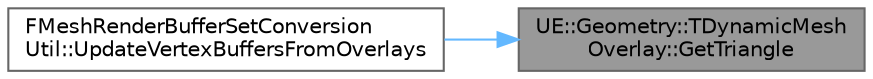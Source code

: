 digraph "UE::Geometry::TDynamicMeshOverlay::GetTriangle"
{
 // INTERACTIVE_SVG=YES
 // LATEX_PDF_SIZE
  bgcolor="transparent";
  edge [fontname=Helvetica,fontsize=10,labelfontname=Helvetica,labelfontsize=10];
  node [fontname=Helvetica,fontsize=10,shape=box,height=0.2,width=0.4];
  rankdir="RL";
  Node1 [id="Node000001",label="UE::Geometry::TDynamicMesh\lOverlay::GetTriangle",height=0.2,width=0.4,color="gray40", fillcolor="grey60", style="filled", fontcolor="black",tooltip="Get the element index tuple for a triangle."];
  Node1 -> Node2 [id="edge1_Node000001_Node000002",dir="back",color="steelblue1",style="solid",tooltip=" "];
  Node2 [id="Node000002",label="FMeshRenderBufferSetConversion\lUtil::UpdateVertexBuffersFromOverlays",height=0.2,width=0.4,color="grey40", fillcolor="white", style="filled",URL="$d9/d3f/structFMeshRenderBufferSetConversionUtil.html#a7c3ba857fc55a1d71f749189cf6bcd5b",tooltip="Update vertex positions/normals/colors of an existing set of render buffers."];
}
